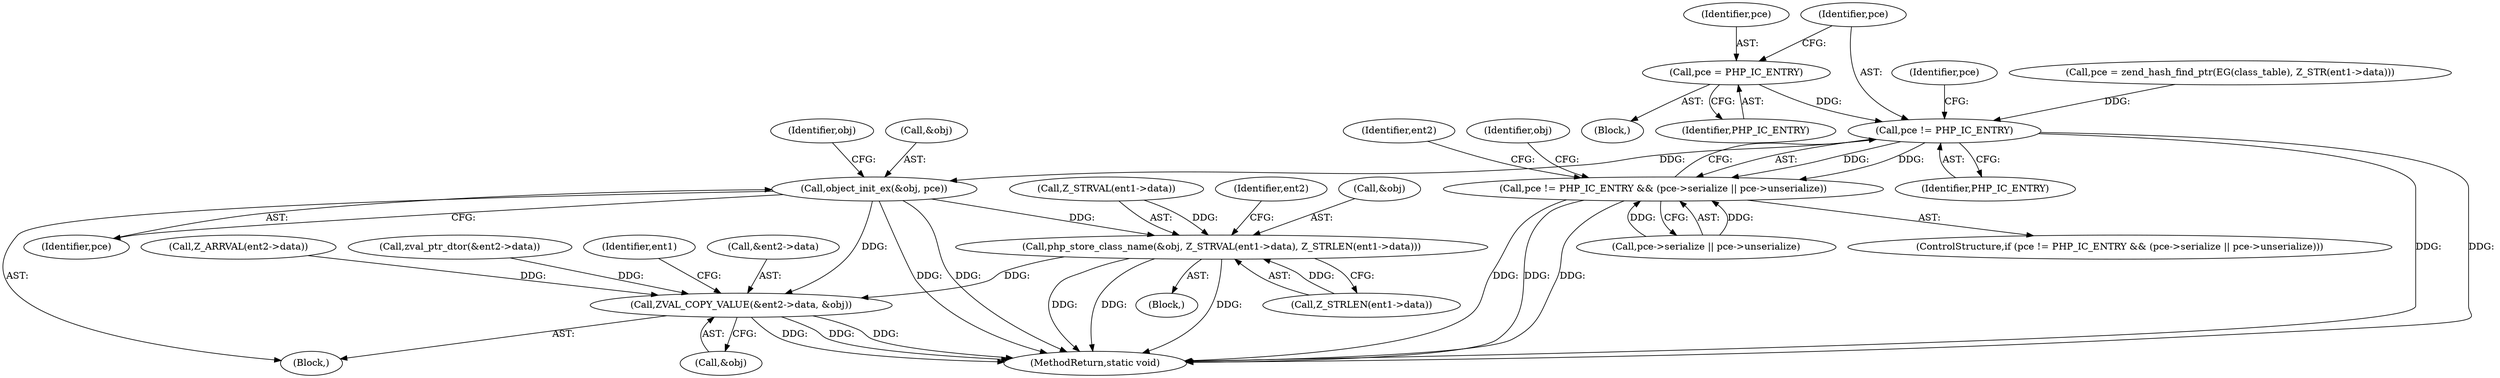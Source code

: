 digraph "0_php-src_8d2539fa0faf3f63e1d1e7635347c5b9e777d47b@pointer" {
"1000443" [label="(Call,pce = PHP_IC_ENTRY)"];
"1000448" [label="(Call,pce != PHP_IC_ENTRY)"];
"1000447" [label="(Call,pce != PHP_IC_ENTRY && (pce->serialize || pce->unserialize))"];
"1000479" [label="(Call,object_init_ex(&obj, pce))"];
"1000495" [label="(Call,php_store_class_name(&obj, Z_STRVAL(ent1->data), Z_STRLEN(ent1->data)))"];
"1000511" [label="(Call,ZVAL_COPY_VALUE(&ent2->data, &obj))"];
"1000439" [label="(Block,)"];
"1000446" [label="(ControlStructure,if (pce != PHP_IC_ENTRY && (pce->serialize || pce->unserialize)))"];
"1000516" [label="(Call,&obj)"];
"1000495" [label="(Call,php_store_class_name(&obj, Z_STRVAL(ent1->data), Z_STRLEN(ent1->data)))"];
"1000486" [label="(Call,Z_ARRVAL(ent2->data))"];
"1000462" [label="(Identifier,ent2)"];
"1000444" [label="(Identifier,pce)"];
"1000445" [label="(Identifier,PHP_IC_ENTRY)"];
"1000498" [label="(Call,Z_STRVAL(ent1->data))"];
"1000485" [label="(Identifier,obj)"];
"1000506" [label="(Call,zval_ptr_dtor(&ent2->data))"];
"1000494" [label="(Block,)"];
"1000451" [label="(Call,pce->serialize || pce->unserialize)"];
"1000509" [label="(Identifier,ent2)"];
"1000480" [label="(Call,&obj)"];
"1000502" [label="(Call,Z_STRLEN(ent1->data))"];
"1000478" [label="(Block,)"];
"1000511" [label="(Call,ZVAL_COPY_VALUE(&ent2->data, &obj))"];
"1000521" [label="(Identifier,ent1)"];
"1000512" [label="(Call,&ent2->data)"];
"1000449" [label="(Identifier,pce)"];
"1000481" [label="(Identifier,obj)"];
"1000450" [label="(Identifier,PHP_IC_ENTRY)"];
"1000447" [label="(Call,pce != PHP_IC_ENTRY && (pce->serialize || pce->unserialize))"];
"1000496" [label="(Call,&obj)"];
"1000453" [label="(Identifier,pce)"];
"1000482" [label="(Identifier,pce)"];
"1000479" [label="(Call,object_init_ex(&obj, pce))"];
"1000644" [label="(MethodReturn,static void)"];
"1000429" [label="(Call,pce = zend_hash_find_ptr(EG(class_table), Z_STR(ent1->data)))"];
"1000443" [label="(Call,pce = PHP_IC_ENTRY)"];
"1000448" [label="(Call,pce != PHP_IC_ENTRY)"];
"1000443" -> "1000439"  [label="AST: "];
"1000443" -> "1000445"  [label="CFG: "];
"1000444" -> "1000443"  [label="AST: "];
"1000445" -> "1000443"  [label="AST: "];
"1000449" -> "1000443"  [label="CFG: "];
"1000443" -> "1000448"  [label="DDG: "];
"1000448" -> "1000447"  [label="AST: "];
"1000448" -> "1000450"  [label="CFG: "];
"1000449" -> "1000448"  [label="AST: "];
"1000450" -> "1000448"  [label="AST: "];
"1000453" -> "1000448"  [label="CFG: "];
"1000447" -> "1000448"  [label="CFG: "];
"1000448" -> "1000644"  [label="DDG: "];
"1000448" -> "1000644"  [label="DDG: "];
"1000448" -> "1000447"  [label="DDG: "];
"1000448" -> "1000447"  [label="DDG: "];
"1000429" -> "1000448"  [label="DDG: "];
"1000448" -> "1000479"  [label="DDG: "];
"1000447" -> "1000446"  [label="AST: "];
"1000447" -> "1000451"  [label="CFG: "];
"1000451" -> "1000447"  [label="AST: "];
"1000462" -> "1000447"  [label="CFG: "];
"1000481" -> "1000447"  [label="CFG: "];
"1000447" -> "1000644"  [label="DDG: "];
"1000447" -> "1000644"  [label="DDG: "];
"1000447" -> "1000644"  [label="DDG: "];
"1000451" -> "1000447"  [label="DDG: "];
"1000451" -> "1000447"  [label="DDG: "];
"1000479" -> "1000478"  [label="AST: "];
"1000479" -> "1000482"  [label="CFG: "];
"1000480" -> "1000479"  [label="AST: "];
"1000482" -> "1000479"  [label="AST: "];
"1000485" -> "1000479"  [label="CFG: "];
"1000479" -> "1000644"  [label="DDG: "];
"1000479" -> "1000644"  [label="DDG: "];
"1000479" -> "1000495"  [label="DDG: "];
"1000479" -> "1000511"  [label="DDG: "];
"1000495" -> "1000494"  [label="AST: "];
"1000495" -> "1000502"  [label="CFG: "];
"1000496" -> "1000495"  [label="AST: "];
"1000498" -> "1000495"  [label="AST: "];
"1000502" -> "1000495"  [label="AST: "];
"1000509" -> "1000495"  [label="CFG: "];
"1000495" -> "1000644"  [label="DDG: "];
"1000495" -> "1000644"  [label="DDG: "];
"1000495" -> "1000644"  [label="DDG: "];
"1000498" -> "1000495"  [label="DDG: "];
"1000502" -> "1000495"  [label="DDG: "];
"1000495" -> "1000511"  [label="DDG: "];
"1000511" -> "1000478"  [label="AST: "];
"1000511" -> "1000516"  [label="CFG: "];
"1000512" -> "1000511"  [label="AST: "];
"1000516" -> "1000511"  [label="AST: "];
"1000521" -> "1000511"  [label="CFG: "];
"1000511" -> "1000644"  [label="DDG: "];
"1000511" -> "1000644"  [label="DDG: "];
"1000511" -> "1000644"  [label="DDG: "];
"1000506" -> "1000511"  [label="DDG: "];
"1000486" -> "1000511"  [label="DDG: "];
}
